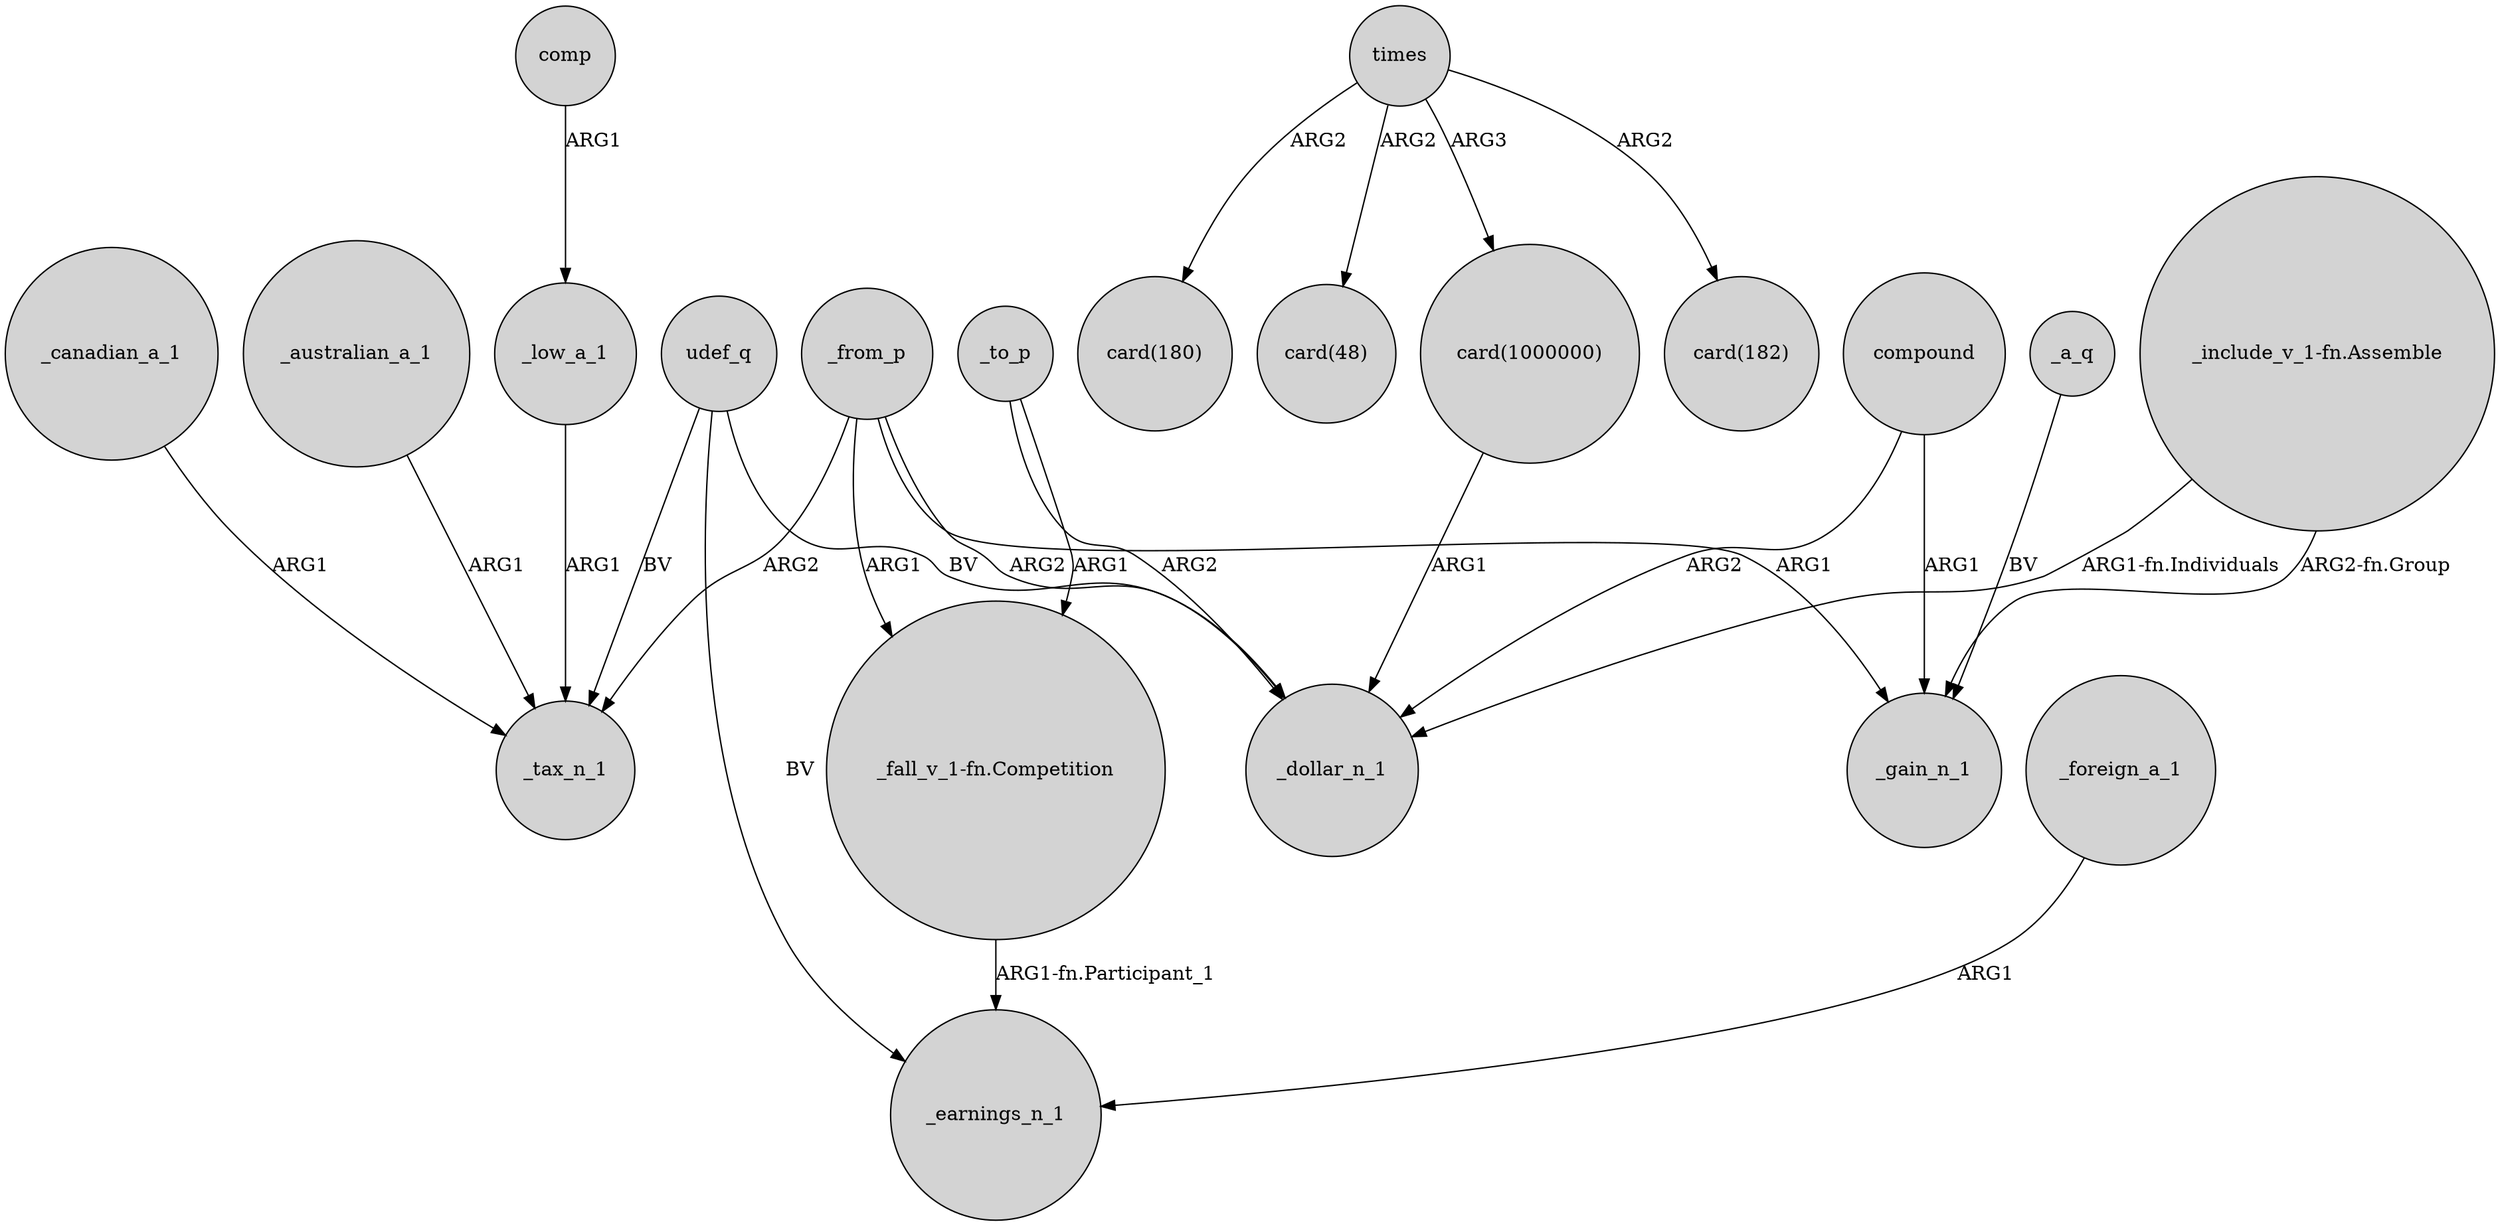 digraph {
	node [shape=circle style=filled]
	"_fall_v_1-fn.Competition" -> _earnings_n_1 [label="ARG1-fn.Participant_1"]
	times -> "card(180)" [label=ARG2]
	comp -> _low_a_1 [label=ARG1]
	_to_p -> "_fall_v_1-fn.Competition" [label=ARG1]
	_low_a_1 -> _tax_n_1 [label=ARG1]
	"_include_v_1-fn.Assemble" -> _dollar_n_1 [label="ARG1-fn.Individuals"]
	times -> "card(1000000)" [label=ARG3]
	udef_q -> _tax_n_1 [label=BV]
	compound -> _dollar_n_1 [label=ARG2]
	_to_p -> _dollar_n_1 [label=ARG2]
	"_include_v_1-fn.Assemble" -> _gain_n_1 [label="ARG2-fn.Group"]
	_from_p -> "_fall_v_1-fn.Competition" [label=ARG1]
	times -> "card(48)" [label=ARG2]
	udef_q -> _earnings_n_1 [label=BV]
	_foreign_a_1 -> _earnings_n_1 [label=ARG1]
	udef_q -> _dollar_n_1 [label=BV]
	_a_q -> _gain_n_1 [label=BV]
	"card(1000000)" -> _dollar_n_1 [label=ARG1]
	_canadian_a_1 -> _tax_n_1 [label=ARG1]
	_australian_a_1 -> _tax_n_1 [label=ARG1]
	compound -> _gain_n_1 [label=ARG1]
	times -> "card(182)" [label=ARG2]
	_from_p -> _tax_n_1 [label=ARG2]
	_from_p -> _gain_n_1 [label=ARG1]
	_from_p -> _dollar_n_1 [label=ARG2]
}
